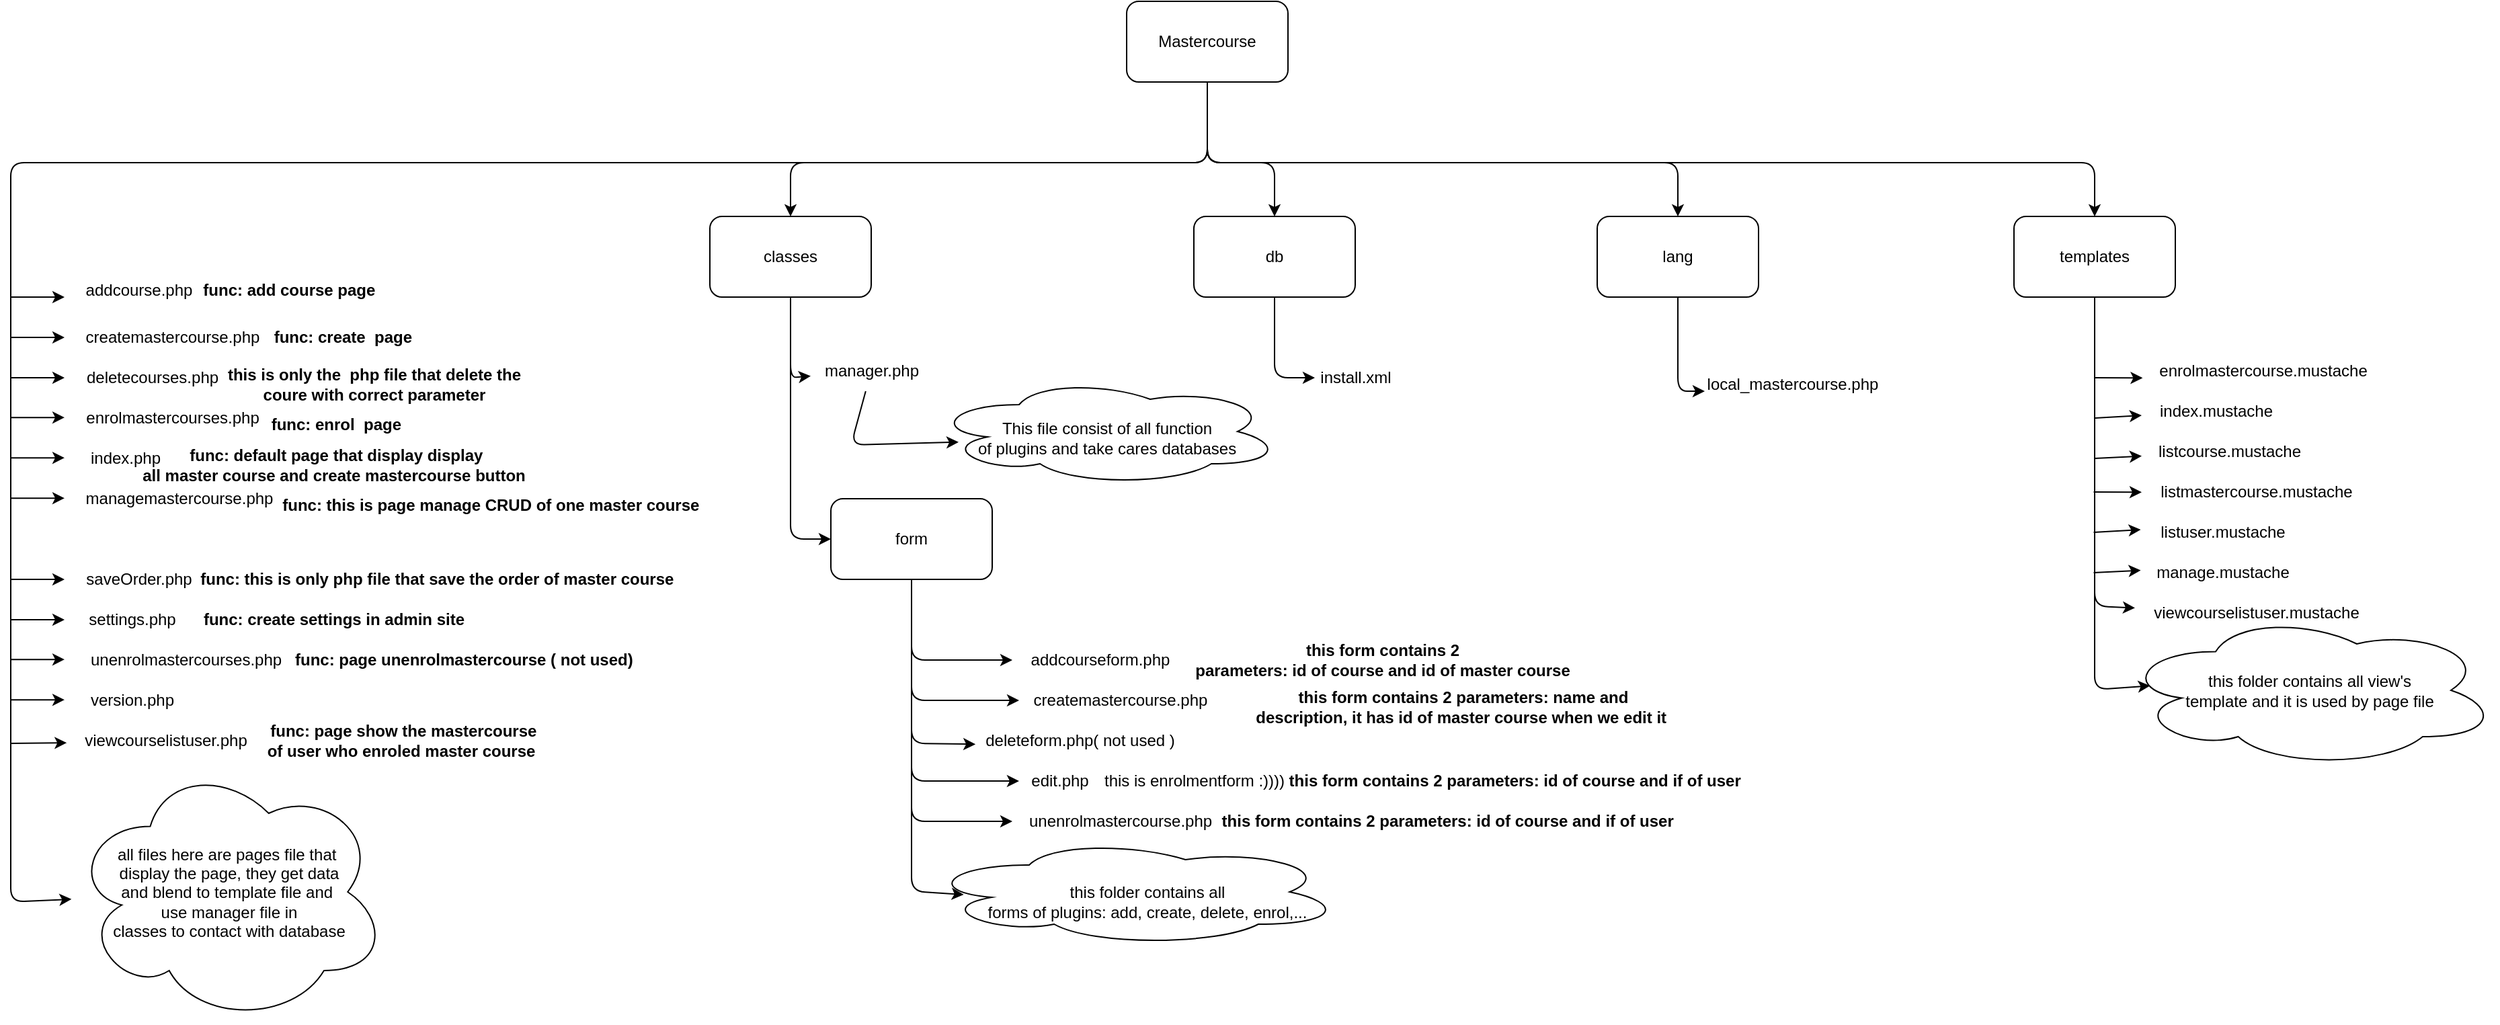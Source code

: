 <mxfile>
    <diagram id="cvLmlyqiFiv6vjyI1bkm" name="Page-1">
        <mxGraphModel dx="2324" dy="928" grid="1" gridSize="10" guides="1" tooltips="1" connect="1" arrows="1" fold="1" page="1" pageScale="1" pageWidth="850" pageHeight="1100" math="0" shadow="0">
            <root>
                <mxCell id="0"/>
                <mxCell id="1" parent="0"/>
                <mxCell id="84" value="" style="ellipse;shape=cloud;whiteSpace=wrap;html=1;" parent="1" vertex="1">
                    <mxGeometry x="165" y="330" width="260" height="80" as="geometry"/>
                </mxCell>
                <mxCell id="83" value="" style="ellipse;shape=cloud;whiteSpace=wrap;html=1;" parent="1" vertex="1">
                    <mxGeometry x="160" y="672.5" width="310" height="80" as="geometry"/>
                </mxCell>
                <mxCell id="11" style="edgeStyle=none;html=1;" parent="1" source="3" target="6" edge="1">
                    <mxGeometry relative="1" as="geometry">
                        <Array as="points">
                            <mxPoint x="370" y="170"/>
                            <mxPoint x="720" y="170"/>
                        </Array>
                    </mxGeometry>
                </mxCell>
                <mxCell id="13" style="edgeStyle=none;html=1;entryX=0.5;entryY=0;entryDx=0;entryDy=0;" parent="1" source="3" target="4" edge="1">
                    <mxGeometry relative="1" as="geometry">
                        <mxPoint x="50" y="170" as="targetPoint"/>
                        <Array as="points">
                            <mxPoint x="370" y="170"/>
                            <mxPoint x="60" y="170"/>
                        </Array>
                    </mxGeometry>
                </mxCell>
                <mxCell id="14" style="edgeStyle=none;html=1;entryX=0.5;entryY=0;entryDx=0;entryDy=0;" parent="1" source="3" target="5" edge="1">
                    <mxGeometry relative="1" as="geometry">
                        <mxPoint x="190" y="190" as="targetPoint"/>
                        <Array as="points">
                            <mxPoint x="370" y="170"/>
                            <mxPoint x="420" y="170"/>
                        </Array>
                    </mxGeometry>
                </mxCell>
                <mxCell id="15" style="edgeStyle=none;html=1;entryX=0.5;entryY=0;entryDx=0;entryDy=0;" parent="1" source="3" target="7" edge="1">
                    <mxGeometry relative="1" as="geometry">
                        <Array as="points">
                            <mxPoint x="370" y="170"/>
                            <mxPoint x="520" y="170"/>
                            <mxPoint x="1030" y="170"/>
                        </Array>
                    </mxGeometry>
                </mxCell>
                <mxCell id="22" style="edgeStyle=none;html=1;" parent="1" source="3" target="86" edge="1">
                    <mxGeometry relative="1" as="geometry">
                        <mxPoint x="-480" y="600" as="targetPoint"/>
                        <Array as="points">
                            <mxPoint x="370" y="170"/>
                            <mxPoint x="-520" y="170"/>
                            <mxPoint x="-520" y="720"/>
                        </Array>
                    </mxGeometry>
                </mxCell>
                <mxCell id="3" value="Mastercourse" style="rounded=1;whiteSpace=wrap;html=1;" parent="1" vertex="1">
                    <mxGeometry x="310" y="50" width="120" height="60" as="geometry"/>
                </mxCell>
                <mxCell id="17" style="edgeStyle=none;html=1;" parent="1" source="4" target="9" edge="1">
                    <mxGeometry relative="1" as="geometry">
                        <Array as="points">
                            <mxPoint x="60" y="450"/>
                        </Array>
                    </mxGeometry>
                </mxCell>
                <mxCell id="109" style="edgeStyle=none;html=1;" edge="1" parent="1" source="4" target="38">
                    <mxGeometry relative="1" as="geometry">
                        <mxPoint x="60" y="360" as="targetPoint"/>
                        <Array as="points">
                            <mxPoint x="60" y="330"/>
                        </Array>
                    </mxGeometry>
                </mxCell>
                <mxCell id="4" value="classes" style="rounded=1;whiteSpace=wrap;html=1;" parent="1" vertex="1">
                    <mxGeometry y="210" width="120" height="60" as="geometry"/>
                </mxCell>
                <mxCell id="49" style="edgeStyle=none;html=1;" parent="1" source="5" edge="1">
                    <mxGeometry relative="1" as="geometry">
                        <mxPoint x="450" y="330" as="targetPoint"/>
                        <Array as="points">
                            <mxPoint x="420" y="330"/>
                        </Array>
                    </mxGeometry>
                </mxCell>
                <mxCell id="5" value="db" style="rounded=1;whiteSpace=wrap;html=1;" parent="1" vertex="1">
                    <mxGeometry x="360" y="210" width="120" height="60" as="geometry"/>
                </mxCell>
                <mxCell id="52" style="edgeStyle=none;html=1;" parent="1" source="6" edge="1">
                    <mxGeometry relative="1" as="geometry">
                        <mxPoint x="740" y="340" as="targetPoint"/>
                        <Array as="points">
                            <mxPoint x="720" y="340"/>
                        </Array>
                    </mxGeometry>
                </mxCell>
                <mxCell id="6" value="lang" style="rounded=1;whiteSpace=wrap;html=1;" parent="1" vertex="1">
                    <mxGeometry x="660" y="210" width="120" height="60" as="geometry"/>
                </mxCell>
                <mxCell id="54" style="edgeStyle=none;html=1;" parent="1" source="7" target="61" edge="1">
                    <mxGeometry relative="1" as="geometry">
                        <mxPoint x="1030" y="500" as="targetPoint"/>
                        <Array as="points">
                            <mxPoint x="1030" y="500"/>
                        </Array>
                    </mxGeometry>
                </mxCell>
                <mxCell id="108" style="edgeStyle=none;html=1;entryX=0.076;entryY=0.471;entryDx=0;entryDy=0;entryPerimeter=0;" edge="1" parent="1" source="7" target="85">
                    <mxGeometry relative="1" as="geometry">
                        <mxPoint x="1030" y="590" as="targetPoint"/>
                        <Array as="points">
                            <mxPoint x="1030" y="562"/>
                        </Array>
                    </mxGeometry>
                </mxCell>
                <mxCell id="7" value="templates" style="rounded=1;whiteSpace=wrap;html=1;" parent="1" vertex="1">
                    <mxGeometry x="970" y="210" width="120" height="60" as="geometry"/>
                </mxCell>
                <mxCell id="39" style="edgeStyle=none;html=1;" parent="1" source="9" target="40" edge="1">
                    <mxGeometry relative="1" as="geometry">
                        <mxPoint x="230" y="540" as="targetPoint"/>
                        <Array as="points">
                            <mxPoint x="150" y="540"/>
                        </Array>
                    </mxGeometry>
                </mxCell>
                <mxCell id="41" style="edgeStyle=none;html=1;" parent="1" source="9" target="42" edge="1">
                    <mxGeometry relative="1" as="geometry">
                        <mxPoint x="230" y="580" as="targetPoint"/>
                        <Array as="points">
                            <mxPoint x="150" y="570"/>
                        </Array>
                    </mxGeometry>
                </mxCell>
                <mxCell id="43" style="edgeStyle=none;html=1;entryX=0.016;entryY=0.588;entryDx=0;entryDy=0;entryPerimeter=0;" parent="1" source="9" target="44" edge="1">
                    <mxGeometry relative="1" as="geometry">
                        <mxPoint x="230" y="630" as="targetPoint"/>
                        <Array as="points">
                            <mxPoint x="150" y="602"/>
                        </Array>
                    </mxGeometry>
                </mxCell>
                <mxCell id="45" style="edgeStyle=none;html=1;entryX=0.071;entryY=0.5;entryDx=0;entryDy=0;entryPerimeter=0;" parent="1" source="9" target="46" edge="1">
                    <mxGeometry relative="1" as="geometry">
                        <mxPoint x="220" y="690" as="targetPoint"/>
                        <Array as="points">
                            <mxPoint x="150" y="630"/>
                        </Array>
                    </mxGeometry>
                </mxCell>
                <mxCell id="48" style="edgeStyle=none;html=1;" parent="1" source="9" target="47" edge="1">
                    <mxGeometry relative="1" as="geometry">
                        <mxPoint x="272" y="675" as="targetPoint"/>
                        <Array as="points">
                            <mxPoint x="150" y="660"/>
                        </Array>
                    </mxGeometry>
                </mxCell>
                <mxCell id="106" style="edgeStyle=none;html=1;entryX=0.093;entryY=0.525;entryDx=0;entryDy=0;entryPerimeter=0;" edge="1" parent="1" source="9" target="83">
                    <mxGeometry relative="1" as="geometry">
                        <mxPoint x="150" y="933.2" as="targetPoint"/>
                        <Array as="points">
                            <mxPoint x="150" y="712"/>
                        </Array>
                    </mxGeometry>
                </mxCell>
                <mxCell id="9" value="form" style="rounded=1;whiteSpace=wrap;html=1;" parent="1" vertex="1">
                    <mxGeometry x="90" y="420" width="120" height="60" as="geometry"/>
                </mxCell>
                <mxCell id="25" value="addcourse.php" style="text;html=1;align=center;verticalAlign=middle;resizable=0;points=[];autosize=1;strokeColor=none;fillColor=none;" parent="1" vertex="1">
                    <mxGeometry x="-475" y="250" width="100" height="30" as="geometry"/>
                </mxCell>
                <mxCell id="26" value="createmastercourse.php" style="text;html=1;align=center;verticalAlign=middle;resizable=0;points=[];autosize=1;strokeColor=none;fillColor=none;" parent="1" vertex="1">
                    <mxGeometry x="-475" y="285" width="150" height="30" as="geometry"/>
                </mxCell>
                <mxCell id="27" value="deletecourses.php" style="text;html=1;align=center;verticalAlign=middle;resizable=0;points=[];autosize=1;strokeColor=none;fillColor=none;" parent="1" vertex="1">
                    <mxGeometry x="-475" y="315" width="120" height="30" as="geometry"/>
                </mxCell>
                <mxCell id="28" value="enrolmastercourses.php" style="text;html=1;align=center;verticalAlign=middle;resizable=0;points=[];autosize=1;strokeColor=none;fillColor=none;" parent="1" vertex="1">
                    <mxGeometry x="-475" y="345" width="150" height="30" as="geometry"/>
                </mxCell>
                <mxCell id="29" value="index.php" style="text;html=1;align=center;verticalAlign=middle;resizable=0;points=[];autosize=1;strokeColor=none;fillColor=none;" parent="1" vertex="1">
                    <mxGeometry x="-475" y="375" width="80" height="30" as="geometry"/>
                </mxCell>
                <mxCell id="30" value="managemastercourse.php" style="text;html=1;align=center;verticalAlign=middle;resizable=0;points=[];autosize=1;strokeColor=none;fillColor=none;" parent="1" vertex="1">
                    <mxGeometry x="-475" y="405" width="160" height="30" as="geometry"/>
                </mxCell>
                <mxCell id="32" value="saveOrder.php" style="text;html=1;align=center;verticalAlign=middle;resizable=0;points=[];autosize=1;strokeColor=none;fillColor=none;" parent="1" vertex="1">
                    <mxGeometry x="-475" y="465" width="100" height="30" as="geometry"/>
                </mxCell>
                <mxCell id="33" value="settings.php" style="text;html=1;align=center;verticalAlign=middle;resizable=0;points=[];autosize=1;strokeColor=none;fillColor=none;" parent="1" vertex="1">
                    <mxGeometry x="-475" y="495" width="90" height="30" as="geometry"/>
                </mxCell>
                <mxCell id="34" value="unenrolmastercourses.php" style="text;html=1;align=center;verticalAlign=middle;resizable=0;points=[];autosize=1;strokeColor=none;fillColor=none;" parent="1" vertex="1">
                    <mxGeometry x="-475" y="525" width="170" height="30" as="geometry"/>
                </mxCell>
                <mxCell id="35" value="version.php" style="text;html=1;align=center;verticalAlign=middle;resizable=0;points=[];autosize=1;strokeColor=none;fillColor=none;" parent="1" vertex="1">
                    <mxGeometry x="-475" y="555" width="90" height="30" as="geometry"/>
                </mxCell>
                <mxCell id="36" value="viewcourselistuser.php" style="text;html=1;align=center;verticalAlign=middle;resizable=0;points=[];autosize=1;strokeColor=none;fillColor=none;" parent="1" vertex="1">
                    <mxGeometry x="-475" y="585" width="140" height="30" as="geometry"/>
                </mxCell>
                <mxCell id="105" style="edgeStyle=none;html=1;" edge="1" parent="1" source="38" target="80">
                    <mxGeometry relative="1" as="geometry">
                        <mxPoint x="105" y="390" as="targetPoint"/>
                        <Array as="points">
                            <mxPoint x="105" y="380"/>
                        </Array>
                    </mxGeometry>
                </mxCell>
                <mxCell id="38" value="manager.php" style="text;html=1;align=center;verticalAlign=middle;resizable=0;points=[];autosize=1;strokeColor=none;fillColor=none;" parent="1" vertex="1">
                    <mxGeometry x="75" y="310" width="90" height="30" as="geometry"/>
                </mxCell>
                <mxCell id="40" value="addcourseform.php" style="text;html=1;align=center;verticalAlign=middle;resizable=0;points=[];autosize=1;strokeColor=none;fillColor=none;" parent="1" vertex="1">
                    <mxGeometry x="225" y="525" width="130" height="30" as="geometry"/>
                </mxCell>
                <mxCell id="42" value="createmastercourse.php" style="text;html=1;align=center;verticalAlign=middle;resizable=0;points=[];autosize=1;strokeColor=none;fillColor=none;" parent="1" vertex="1">
                    <mxGeometry x="230" y="555" width="150" height="30" as="geometry"/>
                </mxCell>
                <mxCell id="44" value="deleteform.php( not used )" style="text;html=1;align=center;verticalAlign=middle;resizable=0;points=[];autosize=1;strokeColor=none;fillColor=none;" parent="1" vertex="1">
                    <mxGeometry x="195" y="585" width="160" height="30" as="geometry"/>
                </mxCell>
                <mxCell id="46" value="edit.php" style="text;html=1;align=center;verticalAlign=middle;resizable=0;points=[];autosize=1;strokeColor=none;fillColor=none;" parent="1" vertex="1">
                    <mxGeometry x="225" y="615" width="70" height="30" as="geometry"/>
                </mxCell>
                <mxCell id="47" value="unenrolmastercourse.php" style="text;html=1;align=center;verticalAlign=middle;resizable=0;points=[];autosize=1;strokeColor=none;fillColor=none;" parent="1" vertex="1">
                    <mxGeometry x="225" y="645" width="160" height="30" as="geometry"/>
                </mxCell>
                <mxCell id="50" value="install.xml" style="text;html=1;align=center;verticalAlign=middle;resizable=0;points=[];autosize=1;strokeColor=none;fillColor=none;" parent="1" vertex="1">
                    <mxGeometry x="440" y="315" width="80" height="30" as="geometry"/>
                </mxCell>
                <mxCell id="53" value="local_mastercourse.php" style="text;html=1;align=center;verticalAlign=middle;resizable=0;points=[];autosize=1;strokeColor=none;fillColor=none;" parent="1" vertex="1">
                    <mxGeometry x="730" y="320" width="150" height="30" as="geometry"/>
                </mxCell>
                <mxCell id="55" value="enrolmastercourse.mustache" style="text;html=1;align=center;verticalAlign=middle;resizable=0;points=[];autosize=1;strokeColor=none;fillColor=none;" parent="1" vertex="1">
                    <mxGeometry x="1065" y="310" width="180" height="30" as="geometry"/>
                </mxCell>
                <mxCell id="56" value="index.mustache" style="text;html=1;align=center;verticalAlign=middle;resizable=0;points=[];autosize=1;strokeColor=none;fillColor=none;" parent="1" vertex="1">
                    <mxGeometry x="1065" y="340" width="110" height="30" as="geometry"/>
                </mxCell>
                <mxCell id="57" value="listcourse.mustache" style="text;html=1;align=center;verticalAlign=middle;resizable=0;points=[];autosize=1;strokeColor=none;fillColor=none;" parent="1" vertex="1">
                    <mxGeometry x="1065" y="370" width="130" height="30" as="geometry"/>
                </mxCell>
                <mxCell id="58" value="listmastercourse.mustache" style="text;html=1;align=center;verticalAlign=middle;resizable=0;points=[];autosize=1;strokeColor=none;fillColor=none;" parent="1" vertex="1">
                    <mxGeometry x="1065" y="400" width="170" height="30" as="geometry"/>
                </mxCell>
                <mxCell id="59" value="listuser.mustache" style="text;html=1;align=center;verticalAlign=middle;resizable=0;points=[];autosize=1;strokeColor=none;fillColor=none;" parent="1" vertex="1">
                    <mxGeometry x="1065" y="430" width="120" height="30" as="geometry"/>
                </mxCell>
                <mxCell id="60" value="manage.mustache" style="text;html=1;align=center;verticalAlign=middle;resizable=0;points=[];autosize=1;strokeColor=none;fillColor=none;" parent="1" vertex="1">
                    <mxGeometry x="1065" y="460" width="120" height="30" as="geometry"/>
                </mxCell>
                <mxCell id="61" value="viewcourselistuser.mustache" style="text;html=1;align=center;verticalAlign=middle;resizable=0;points=[];autosize=1;strokeColor=none;fillColor=none;" parent="1" vertex="1">
                    <mxGeometry x="1060" y="490" width="180" height="30" as="geometry"/>
                </mxCell>
                <mxCell id="62" value="" style="endArrow=classic;html=1;" parent="1" edge="1">
                    <mxGeometry width="50" height="50" relative="1" as="geometry">
                        <mxPoint x="-520" y="270" as="sourcePoint"/>
                        <mxPoint x="-480" y="270" as="targetPoint"/>
                    </mxGeometry>
                </mxCell>
                <mxCell id="63" value="" style="endArrow=classic;html=1;" parent="1" edge="1">
                    <mxGeometry width="50" height="50" relative="1" as="geometry">
                        <mxPoint x="-520" y="300" as="sourcePoint"/>
                        <mxPoint x="-480" y="300" as="targetPoint"/>
                    </mxGeometry>
                </mxCell>
                <mxCell id="64" value="" style="endArrow=classic;html=1;" parent="1" edge="1">
                    <mxGeometry width="50" height="50" relative="1" as="geometry">
                        <mxPoint x="-520" y="330" as="sourcePoint"/>
                        <mxPoint x="-480" y="330" as="targetPoint"/>
                    </mxGeometry>
                </mxCell>
                <mxCell id="65" value="" style="endArrow=classic;html=1;" parent="1" edge="1">
                    <mxGeometry width="50" height="50" relative="1" as="geometry">
                        <mxPoint x="-520" y="359.57" as="sourcePoint"/>
                        <mxPoint x="-480" y="359.57" as="targetPoint"/>
                    </mxGeometry>
                </mxCell>
                <mxCell id="66" value="" style="endArrow=classic;html=1;" parent="1" edge="1">
                    <mxGeometry width="50" height="50" relative="1" as="geometry">
                        <mxPoint x="-520" y="389.57" as="sourcePoint"/>
                        <mxPoint x="-480" y="389.57" as="targetPoint"/>
                    </mxGeometry>
                </mxCell>
                <mxCell id="67" value="" style="endArrow=classic;html=1;" parent="1" edge="1">
                    <mxGeometry width="50" height="50" relative="1" as="geometry">
                        <mxPoint x="-520" y="419.57" as="sourcePoint"/>
                        <mxPoint x="-480" y="419.57" as="targetPoint"/>
                    </mxGeometry>
                </mxCell>
                <mxCell id="69" value="" style="endArrow=classic;html=1;" parent="1" edge="1">
                    <mxGeometry width="50" height="50" relative="1" as="geometry">
                        <mxPoint x="-520" y="480.0" as="sourcePoint"/>
                        <mxPoint x="-480" y="480.0" as="targetPoint"/>
                    </mxGeometry>
                </mxCell>
                <mxCell id="70" value="" style="endArrow=classic;html=1;" parent="1" edge="1">
                    <mxGeometry width="50" height="50" relative="1" as="geometry">
                        <mxPoint x="-520" y="510" as="sourcePoint"/>
                        <mxPoint x="-480" y="510" as="targetPoint"/>
                    </mxGeometry>
                </mxCell>
                <mxCell id="71" value="" style="endArrow=classic;html=1;" parent="1" edge="1">
                    <mxGeometry width="50" height="50" relative="1" as="geometry">
                        <mxPoint x="-520" y="539.57" as="sourcePoint"/>
                        <mxPoint x="-480" y="539.57" as="targetPoint"/>
                    </mxGeometry>
                </mxCell>
                <mxCell id="72" value="" style="endArrow=classic;html=1;" parent="1" edge="1">
                    <mxGeometry width="50" height="50" relative="1" as="geometry">
                        <mxPoint x="-520" y="569.57" as="sourcePoint"/>
                        <mxPoint x="-480" y="569.57" as="targetPoint"/>
                    </mxGeometry>
                </mxCell>
                <mxCell id="74" value="" style="endArrow=classic;html=1;entryX=0.004;entryY=0.672;entryDx=0;entryDy=0;entryPerimeter=0;" parent="1" target="55" edge="1">
                    <mxGeometry width="50" height="50" relative="1" as="geometry">
                        <mxPoint x="1030" y="330" as="sourcePoint"/>
                        <mxPoint x="1090" y="350" as="targetPoint"/>
                    </mxGeometry>
                </mxCell>
                <mxCell id="75" value="" style="endArrow=classic;html=1;" parent="1" target="56" edge="1">
                    <mxGeometry width="50" height="50" relative="1" as="geometry">
                        <mxPoint x="1030" y="360" as="sourcePoint"/>
                        <mxPoint x="1075.72" y="340.16" as="targetPoint"/>
                    </mxGeometry>
                </mxCell>
                <mxCell id="76" value="" style="endArrow=classic;html=1;" parent="1" target="57" edge="1">
                    <mxGeometry width="50" height="50" relative="1" as="geometry">
                        <mxPoint x="1030" y="390" as="sourcePoint"/>
                        <mxPoint x="1085.72" y="350.16" as="targetPoint"/>
                    </mxGeometry>
                </mxCell>
                <mxCell id="77" value="" style="endArrow=classic;html=1;entryX=0.004;entryY=0.672;entryDx=0;entryDy=0;entryPerimeter=0;" parent="1" edge="1">
                    <mxGeometry width="50" height="50" relative="1" as="geometry">
                        <mxPoint x="1029.28" y="415" as="sourcePoint"/>
                        <mxPoint x="1065.0" y="415.16" as="targetPoint"/>
                    </mxGeometry>
                </mxCell>
                <mxCell id="78" value="" style="endArrow=classic;html=1;" parent="1" edge="1">
                    <mxGeometry width="50" height="50" relative="1" as="geometry">
                        <mxPoint x="1029.28" y="445" as="sourcePoint"/>
                        <mxPoint x="1064.28" y="443.056" as="targetPoint"/>
                    </mxGeometry>
                </mxCell>
                <mxCell id="79" value="" style="endArrow=classic;html=1;" parent="1" edge="1">
                    <mxGeometry width="50" height="50" relative="1" as="geometry">
                        <mxPoint x="1029.28" y="475" as="sourcePoint"/>
                        <mxPoint x="1064.28" y="473.25" as="targetPoint"/>
                    </mxGeometry>
                </mxCell>
                <mxCell id="80" value="This file consist of all function &lt;br&gt;of plugins and take cares databases" style="text;html=1;align=center;verticalAlign=middle;resizable=0;points=[];autosize=1;strokeColor=none;fillColor=none;" parent="1" vertex="1">
                    <mxGeometry x="185" y="355" width="220" height="40" as="geometry"/>
                </mxCell>
                <mxCell id="81" value="this folder contains all &lt;br&gt;forms of plugins: add, create, delete, enrol,..." style="text;html=1;align=center;verticalAlign=middle;resizable=0;points=[];autosize=1;strokeColor=none;fillColor=none;" parent="1" vertex="1">
                    <mxGeometry x="195" y="700" width="260" height="40" as="geometry"/>
                </mxCell>
                <mxCell id="85" value="this folder contains all view's &lt;br&gt;template and it is used by page file" style="ellipse;shape=cloud;whiteSpace=wrap;html=1;" parent="1" vertex="1">
                    <mxGeometry x="1050" y="505" width="280" height="115" as="geometry"/>
                </mxCell>
                <mxCell id="86" value="all files here are pages file that&amp;nbsp;&lt;br&gt;display the page, they get data&lt;br&gt;and blend to template file and&amp;nbsp;&lt;br&gt;use manager file in &lt;br&gt;classes to contact with database" style="ellipse;shape=cloud;whiteSpace=wrap;html=1;" parent="1" vertex="1">
                    <mxGeometry x="-475" y="615" width="235" height="195" as="geometry"/>
                </mxCell>
                <mxCell id="87" value="this is enrolmentform :))))" style="text;html=1;align=center;verticalAlign=middle;resizable=0;points=[];autosize=1;strokeColor=none;fillColor=none;" parent="1" vertex="1">
                    <mxGeometry x="280" y="615" width="160" height="30" as="geometry"/>
                </mxCell>
                <mxCell id="88" value="" style="endArrow=classic;html=1;entryX=-0.024;entryY=0.553;entryDx=0;entryDy=0;entryPerimeter=0;" parent="1" target="36" edge="1">
                    <mxGeometry width="50" height="50" relative="1" as="geometry">
                        <mxPoint x="-520" y="602" as="sourcePoint"/>
                        <mxPoint x="-470" y="579.57" as="targetPoint"/>
                    </mxGeometry>
                </mxCell>
                <mxCell id="89" value="&lt;b&gt;&amp;nbsp;func: add course page&lt;/b&gt;" style="text;html=1;align=center;verticalAlign=middle;resizable=0;points=[];autosize=1;strokeColor=none;fillColor=none;" parent="1" vertex="1">
                    <mxGeometry x="-390" y="250" width="150" height="30" as="geometry"/>
                </mxCell>
                <mxCell id="90" value="&lt;b&gt;&amp;nbsp;func: create&amp;nbsp; page&lt;/b&gt;" style="text;html=1;align=center;verticalAlign=middle;resizable=0;points=[];autosize=1;strokeColor=none;fillColor=none;" parent="1" vertex="1">
                    <mxGeometry x="-340" y="285" width="130" height="30" as="geometry"/>
                </mxCell>
                <mxCell id="91" value="&lt;b&gt;this is only the&amp;nbsp; php file that delete the &lt;br&gt;coure with correct parameter&lt;/b&gt;" style="text;html=1;align=center;verticalAlign=middle;resizable=0;points=[];autosize=1;strokeColor=none;fillColor=none;" parent="1" vertex="1">
                    <mxGeometry x="-370" y="315" width="240" height="40" as="geometry"/>
                </mxCell>
                <mxCell id="92" value="&lt;b&gt;&amp;nbsp;func: enrol&amp;nbsp; page&lt;/b&gt;" style="text;html=1;align=center;verticalAlign=middle;resizable=0;points=[];autosize=1;strokeColor=none;fillColor=none;" parent="1" vertex="1">
                    <mxGeometry x="-340" y="350" width="120" height="30" as="geometry"/>
                </mxCell>
                <mxCell id="93" value="&lt;b&gt;&amp;nbsp;func: default page that display display &lt;br&gt;all master course and create&amp;nbsp;mastercourse button&lt;/b&gt;" style="text;html=1;align=center;verticalAlign=middle;resizable=0;points=[];autosize=1;strokeColor=none;fillColor=none;" parent="1" vertex="1">
                    <mxGeometry x="-435" y="375" width="310" height="40" as="geometry"/>
                </mxCell>
                <mxCell id="94" value="&lt;b&gt;&amp;nbsp;func: this is page manage CRUD of one master course&lt;br&gt;&lt;/b&gt;" style="text;html=1;align=center;verticalAlign=middle;resizable=0;points=[];autosize=1;strokeColor=none;fillColor=none;" parent="1" vertex="1">
                    <mxGeometry x="-335" y="410" width="340" height="30" as="geometry"/>
                </mxCell>
                <mxCell id="95" value="&lt;b&gt;&amp;nbsp;func: this is only php file that save the order of master course&lt;br&gt;&lt;/b&gt;" style="text;html=1;align=center;verticalAlign=middle;resizable=0;points=[];autosize=1;strokeColor=none;fillColor=none;" parent="1" vertex="1">
                    <mxGeometry x="-395" y="465" width="380" height="30" as="geometry"/>
                </mxCell>
                <mxCell id="96" value="&lt;b&gt;&amp;nbsp;func: create settings in admin site&amp;nbsp;&lt;br&gt;&lt;/b&gt;" style="text;html=1;align=center;verticalAlign=middle;resizable=0;points=[];autosize=1;strokeColor=none;fillColor=none;" parent="1" vertex="1">
                    <mxGeometry x="-390" y="495" width="220" height="30" as="geometry"/>
                </mxCell>
                <mxCell id="97" value="&lt;b&gt;&amp;nbsp;func: page unenrolmastercourse ( not used)&lt;br&gt;&lt;/b&gt;" style="text;html=1;align=center;verticalAlign=middle;resizable=0;points=[];autosize=1;strokeColor=none;fillColor=none;" parent="1" vertex="1">
                    <mxGeometry x="-325" y="525" width="280" height="30" as="geometry"/>
                </mxCell>
                <mxCell id="98" value="&lt;b&gt;&amp;nbsp;func: page show the mastercourse &lt;br&gt;of user who enroled master course&lt;br&gt;&lt;/b&gt;" style="text;html=1;align=center;verticalAlign=middle;resizable=0;points=[];autosize=1;strokeColor=none;fillColor=none;" parent="1" vertex="1">
                    <mxGeometry x="-340" y="580" width="220" height="40" as="geometry"/>
                </mxCell>
                <mxCell id="99" value="&lt;b&gt;this form contains 2 &lt;br&gt;parameters: id of course and id of master course&lt;br&gt;&lt;/b&gt;" style="text;html=1;align=center;verticalAlign=middle;resizable=0;points=[];autosize=1;strokeColor=none;fillColor=none;" vertex="1" parent="1">
                    <mxGeometry x="350" y="520" width="300" height="40" as="geometry"/>
                </mxCell>
                <mxCell id="100" value="&lt;b&gt;this form contains 2 parameters: name and &lt;br&gt;description, it has id of master course when we edit it&amp;nbsp;&lt;br&gt;&lt;/b&gt;" style="text;html=1;align=center;verticalAlign=middle;resizable=0;points=[];autosize=1;strokeColor=none;fillColor=none;" vertex="1" parent="1">
                    <mxGeometry x="395" y="555" width="330" height="40" as="geometry"/>
                </mxCell>
                <mxCell id="102" value="&lt;b&gt;this form contains 2 parameters: id of course and if of user&amp;nbsp;&lt;br&gt;&lt;/b&gt;" style="text;html=1;align=center;verticalAlign=middle;resizable=0;points=[];autosize=1;strokeColor=none;fillColor=none;" vertex="1" parent="1">
                    <mxGeometry x="420" y="615" width="360" height="30" as="geometry"/>
                </mxCell>
                <mxCell id="104" value="&lt;b&gt;this form contains 2 parameters: id of course and if of user&amp;nbsp;&lt;br&gt;&lt;/b&gt;" style="text;html=1;align=center;verticalAlign=middle;resizable=0;points=[];autosize=1;strokeColor=none;fillColor=none;" vertex="1" parent="1">
                    <mxGeometry x="370" y="645" width="360" height="30" as="geometry"/>
                </mxCell>
            </root>
        </mxGraphModel>
    </diagram>
</mxfile>